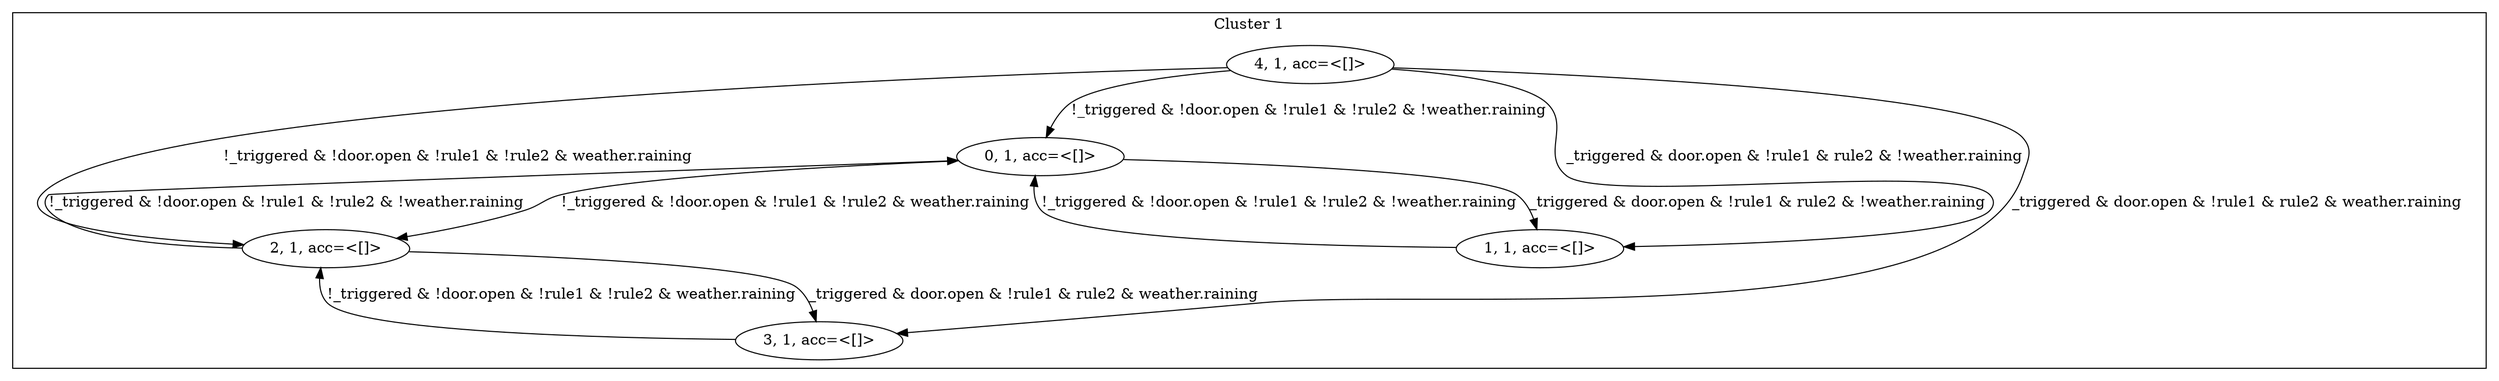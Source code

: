 digraph G {
	subgraph cluster1 {
		label = "Cluster 1"
		s0 [label="4, 1, acc=<[]>"]
		s1 [label="0, 1, acc=<[]>"]
		s2 [label="1, 1, acc=<[]>"]
		s3 [label="2, 1, acc=<[]>"]
		s4 [label="3, 1, acc=<[]>"]
	}
	s0 -> s1 [label="!_triggered & !door.open & !rule1 & !rule2 & !weather.raining"]
	s0 -> s2 [label="_triggered & door.open & !rule1 & rule2 & !weather.raining"]
	s0 -> s3 [label="!_triggered & !door.open & !rule1 & !rule2 & weather.raining"]
	s0 -> s4 [label="_triggered & door.open & !rule1 & rule2 & weather.raining"]
	s4 -> s3 [label="!_triggered & !door.open & !rule1 & !rule2 & weather.raining"]
	s3 -> s4 [label="_triggered & door.open & !rule1 & rule2 & weather.raining"]
	s3 -> s1 [label="!_triggered & !door.open & !rule1 & !rule2 & !weather.raining"]
	s2 -> s1 [label="!_triggered & !door.open & !rule1 & !rule2 & !weather.raining"]
	s1 -> s2 [label="_triggered & door.open & !rule1 & rule2 & !weather.raining"]
	s1 -> s3 [label="!_triggered & !door.open & !rule1 & !rule2 & weather.raining"]
}
